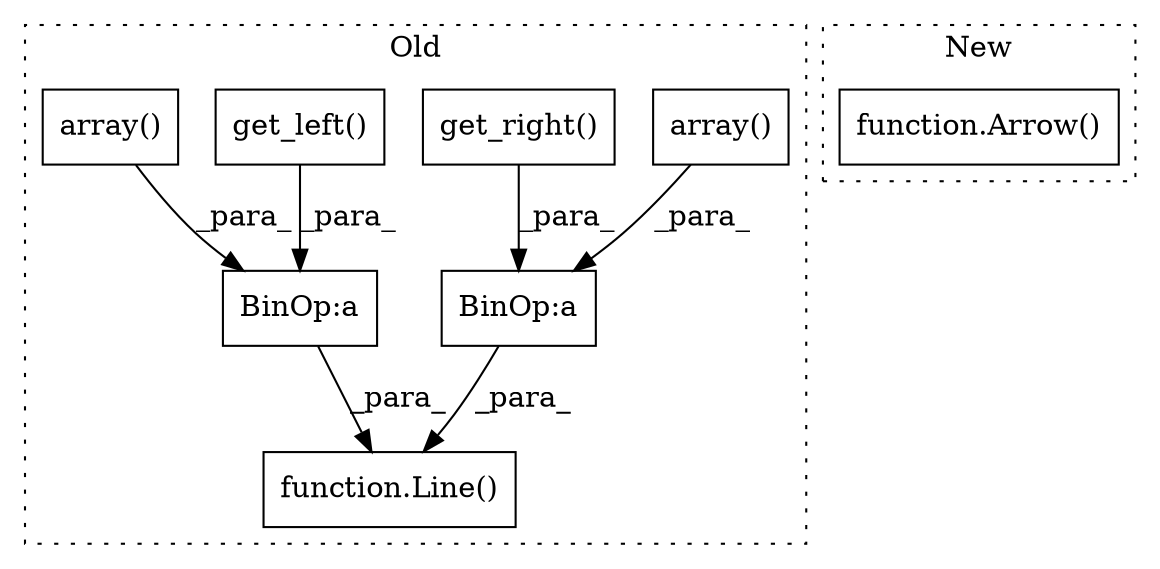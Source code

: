 digraph G {
subgraph cluster0 {
1 [label="array()" a="75" s="2316,2348" l="9,1" shape="box"];
3 [label="BinOp:a" a="82" s="2313" l="3" shape="box"];
4 [label="function.Line()" a="75" s="2267,2432" l="22,15" shape="box"];
5 [label="BinOp:a" a="82" s="2391" l="3" shape="box"];
6 [label="array()" a="75" s="2394,2431" l="9,1" shape="box"];
7 [label="get_right()" a="75" s="2289" l="24" shape="box"];
8 [label="get_left()" a="75" s="2367" l="24" shape="box"];
label = "Old";
style="dotted";
}
subgraph cluster1 {
2 [label="function.Arrow()" a="75" s="2274" l="316" shape="box"];
label = "New";
style="dotted";
}
1 -> 3 [label="_para_"];
3 -> 4 [label="_para_"];
5 -> 4 [label="_para_"];
6 -> 5 [label="_para_"];
7 -> 3 [label="_para_"];
8 -> 5 [label="_para_"];
}
